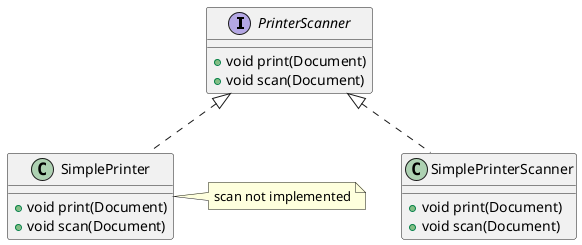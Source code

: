 @startuml



interface PrinterScanner{
    +void print(Document)
    +void scan(Document)
}



class SimplePrinter {
    +void print(Document)
    +void scan(Document)

}
note right: scan not implemented

class SimplePrinterScanner {
    +void print(Document)
    +void scan(Document)
}
PrinterScanner <|..down SimplePrinter
PrinterScanner <|..down SimplePrinterScanner


@enduml